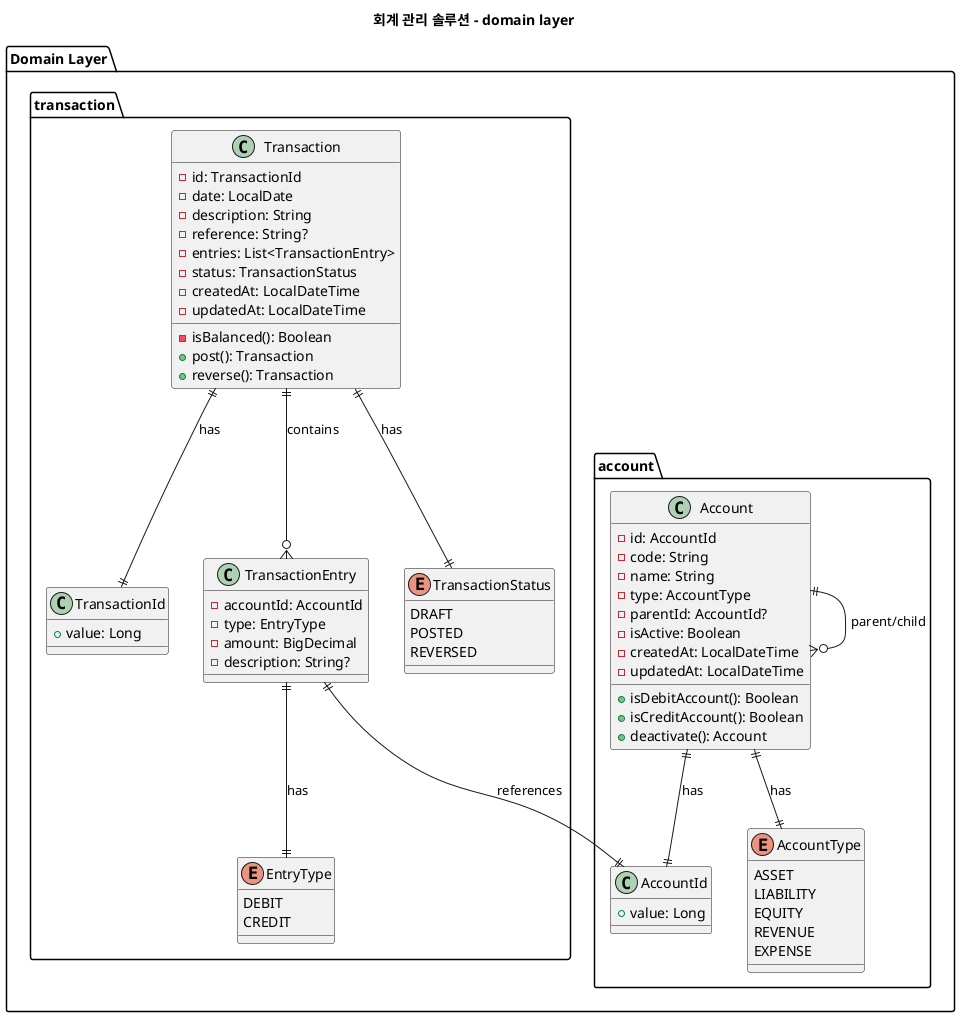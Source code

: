 @startuml
title 회계 관리 솔루션 - domain layer

package "Domain Layer" {
    package "account" {
        class Account {
            -id: AccountId
            -code: String
            -name: String
            -type: AccountType
            -parentId: AccountId?
            -isActive: Boolean
            -createdAt: LocalDateTime
            -updatedAt: LocalDateTime
            +isDebitAccount(): Boolean
            +isCreditAccount(): Boolean
            +deactivate(): Account
        }

        class AccountId {
            +value: Long
        }

        enum AccountType {
            ASSET
            LIABILITY
            EQUITY
            REVENUE
            EXPENSE
        }
    }

    package "transaction" {
        class Transaction {
            -id: TransactionId
            -date: LocalDate
            -description: String
            -reference: String?
            -entries: List<TransactionEntry>
            -status: TransactionStatus
            -createdAt: LocalDateTime
            -updatedAt: LocalDateTime
            -isBalanced(): Boolean
            +post(): Transaction
            +reverse(): Transaction
        }

        class TransactionId {
            +value: Long
        }

        class TransactionEntry {
            -accountId: AccountId
            -type: EntryType
            -amount: BigDecimal
            -description: String?
        }

        enum EntryType {
            DEBIT
            CREDIT
        }

        enum TransactionStatus {
            DRAFT
            POSTED
            REVERSED
        }
    }
}
Account ||--|| AccountId : has
Account ||--|| AccountType : has
Account ||--o{ Account : parent/child

Transaction ||--|| TransactionId : has
Transaction ||--|| TransactionStatus : has
Transaction ||--o{ TransactionEntry : contains
TransactionEntry ||--|| AccountId : references
TransactionEntry ||--|| EntryType : has
@enduml